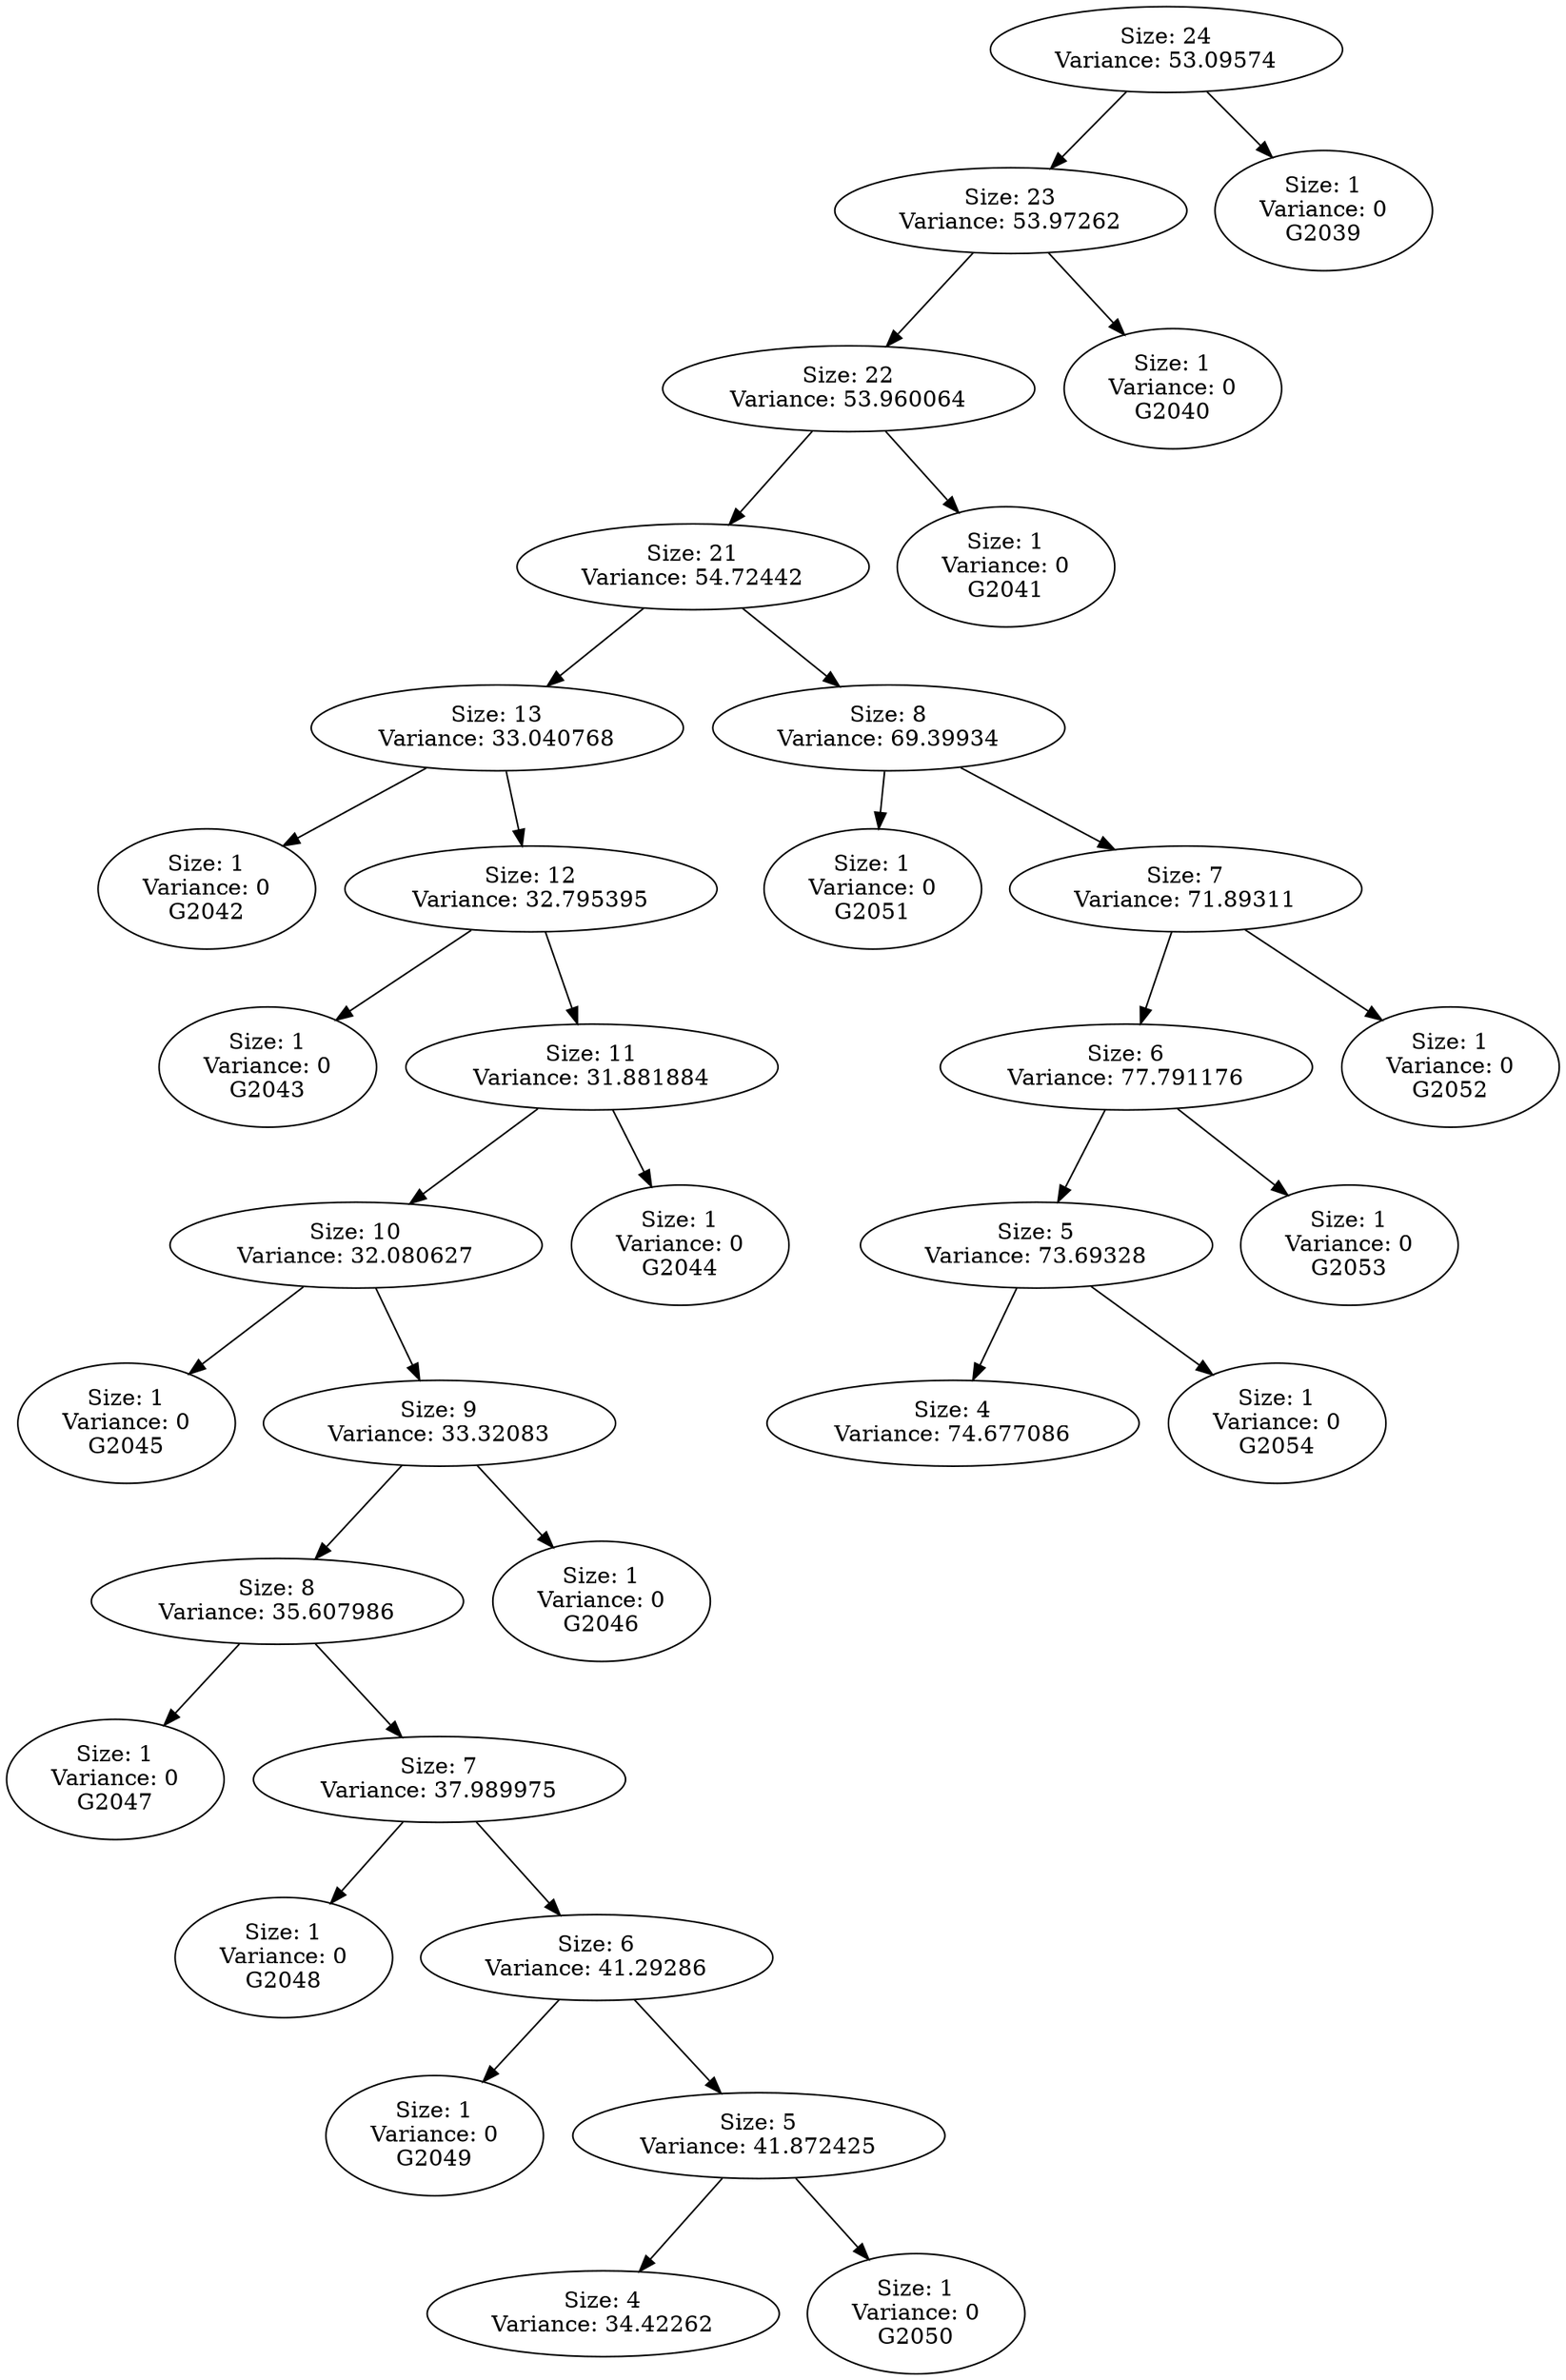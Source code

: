 DIGRAPH G {
"Size: 24\nVariance: 53.09574" -> "Size: 23\nVariance: 53.97262" L=0;
"Size: 24\nVariance: 53.09574" -> "Size: 1\nVariance: 0\nG2039" L=0;
"Size: 23\nVariance: 53.97262" -> "Size: 22\nVariance: 53.960064" L=1;
"Size: 23\nVariance: 53.97262" -> "Size: 1\nVariance: 0\nG2040" L=1;
"Size: 22\nVariance: 53.960064" -> "Size: 21\nVariance: 54.72442" L=2;
"Size: 22\nVariance: 53.960064" -> "Size: 1\nVariance: 0\nG2041" L=2;
"Size: 21\nVariance: 54.72442" -> "Size: 13\nVariance: 33.040768" L=3;
"Size: 21\nVariance: 54.72442" -> "Size: 8\nVariance: 69.39934" L=3;
"Size: 13\nVariance: 33.040768" -> "Size: 1\nVariance: 0\nG2042" L=4;
"Size: 13\nVariance: 33.040768" -> "Size: 12\nVariance: 32.795395" L=4;
"Size: 12\nVariance: 32.795395" -> "Size: 1\nVariance: 0\nG2043" L=5;
"Size: 12\nVariance: 32.795395" -> "Size: 11\nVariance: 31.881884" L=5;
"Size: 11\nVariance: 31.881884" -> "Size: 10\nVariance: 32.080627" L=6;
"Size: 11\nVariance: 31.881884" -> "Size: 1\nVariance: 0\nG2044" L=6;
"Size: 10\nVariance: 32.080627" -> "Size: 1\nVariance: 0\nG2045" L=7;
"Size: 10\nVariance: 32.080627" -> "Size: 9\nVariance: 33.32083" L=7;
"Size: 9\nVariance: 33.32083" -> "Size: 8\nVariance: 35.607986" L=8;
"Size: 9\nVariance: 33.32083" -> "Size: 1\nVariance: 0\nG2046" L=8;
"Size: 8\nVariance: 35.607986" -> "Size: 1\nVariance: 0\nG2047" L=9;
"Size: 8\nVariance: 35.607986" -> "Size: 7\nVariance: 37.989975" L=9;
"Size: 7\nVariance: 37.989975" -> "Size: 1\nVariance: 0\nG2048" L=10;
"Size: 7\nVariance: 37.989975" -> "Size: 6\nVariance: 41.29286" L=10;
"Size: 6\nVariance: 41.29286" -> "Size: 1\nVariance: 0\nG2049" L=11;
"Size: 6\nVariance: 41.29286" -> "Size: 5\nVariance: 41.872425" L=11;
"Size: 5\nVariance: 41.872425" -> "Size: 4\nVariance: 34.42262" L=12;
"Size: 5\nVariance: 41.872425" -> "Size: 1\nVariance: 0\nG2050" L=12;
"Size: 8\nVariance: 69.39934" -> "Size: 1\nVariance: 0\nG2051" L=4;
"Size: 8\nVariance: 69.39934" -> "Size: 7\nVariance: 71.89311" L=4;
"Size: 7\nVariance: 71.89311" -> "Size: 6\nVariance: 77.791176" L=5;
"Size: 7\nVariance: 71.89311" -> "Size: 1\nVariance: 0\nG2052" L=5;
"Size: 6\nVariance: 77.791176" -> "Size: 5\nVariance: 73.69328" L=6;
"Size: 6\nVariance: 77.791176" -> "Size: 1\nVariance: 0\nG2053" L=6;
"Size: 5\nVariance: 73.69328" -> "Size: 4\nVariance: 74.677086" L=7;
"Size: 5\nVariance: 73.69328" -> "Size: 1\nVariance: 0\nG2054" L=7;
}
